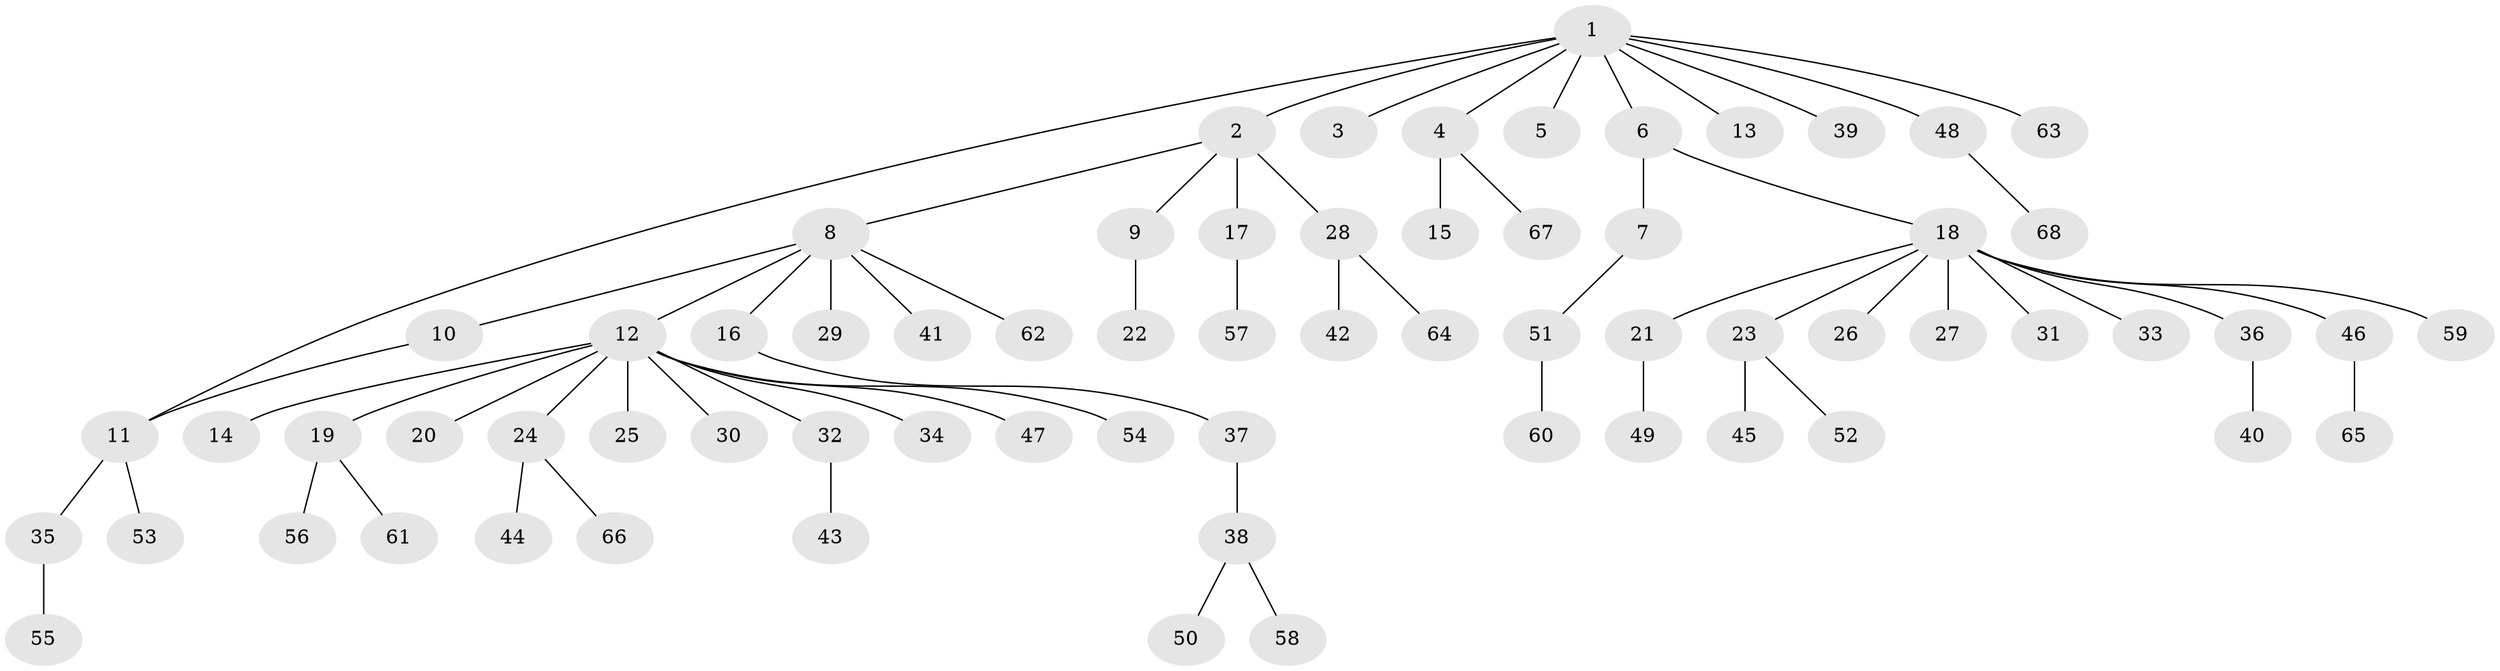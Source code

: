 // Generated by graph-tools (version 1.1) at 2025/49/03/09/25 03:49:55]
// undirected, 68 vertices, 68 edges
graph export_dot {
graph [start="1"]
  node [color=gray90,style=filled];
  1;
  2;
  3;
  4;
  5;
  6;
  7;
  8;
  9;
  10;
  11;
  12;
  13;
  14;
  15;
  16;
  17;
  18;
  19;
  20;
  21;
  22;
  23;
  24;
  25;
  26;
  27;
  28;
  29;
  30;
  31;
  32;
  33;
  34;
  35;
  36;
  37;
  38;
  39;
  40;
  41;
  42;
  43;
  44;
  45;
  46;
  47;
  48;
  49;
  50;
  51;
  52;
  53;
  54;
  55;
  56;
  57;
  58;
  59;
  60;
  61;
  62;
  63;
  64;
  65;
  66;
  67;
  68;
  1 -- 2;
  1 -- 3;
  1 -- 4;
  1 -- 5;
  1 -- 6;
  1 -- 11;
  1 -- 13;
  1 -- 39;
  1 -- 48;
  1 -- 63;
  2 -- 8;
  2 -- 9;
  2 -- 17;
  2 -- 28;
  4 -- 15;
  4 -- 67;
  6 -- 7;
  6 -- 18;
  7 -- 51;
  8 -- 10;
  8 -- 12;
  8 -- 16;
  8 -- 29;
  8 -- 41;
  8 -- 62;
  9 -- 22;
  10 -- 11;
  11 -- 35;
  11 -- 53;
  12 -- 14;
  12 -- 19;
  12 -- 20;
  12 -- 24;
  12 -- 25;
  12 -- 30;
  12 -- 32;
  12 -- 34;
  12 -- 47;
  12 -- 54;
  16 -- 37;
  17 -- 57;
  18 -- 21;
  18 -- 23;
  18 -- 26;
  18 -- 27;
  18 -- 31;
  18 -- 33;
  18 -- 36;
  18 -- 46;
  18 -- 59;
  19 -- 56;
  19 -- 61;
  21 -- 49;
  23 -- 45;
  23 -- 52;
  24 -- 44;
  24 -- 66;
  28 -- 42;
  28 -- 64;
  32 -- 43;
  35 -- 55;
  36 -- 40;
  37 -- 38;
  38 -- 50;
  38 -- 58;
  46 -- 65;
  48 -- 68;
  51 -- 60;
}
